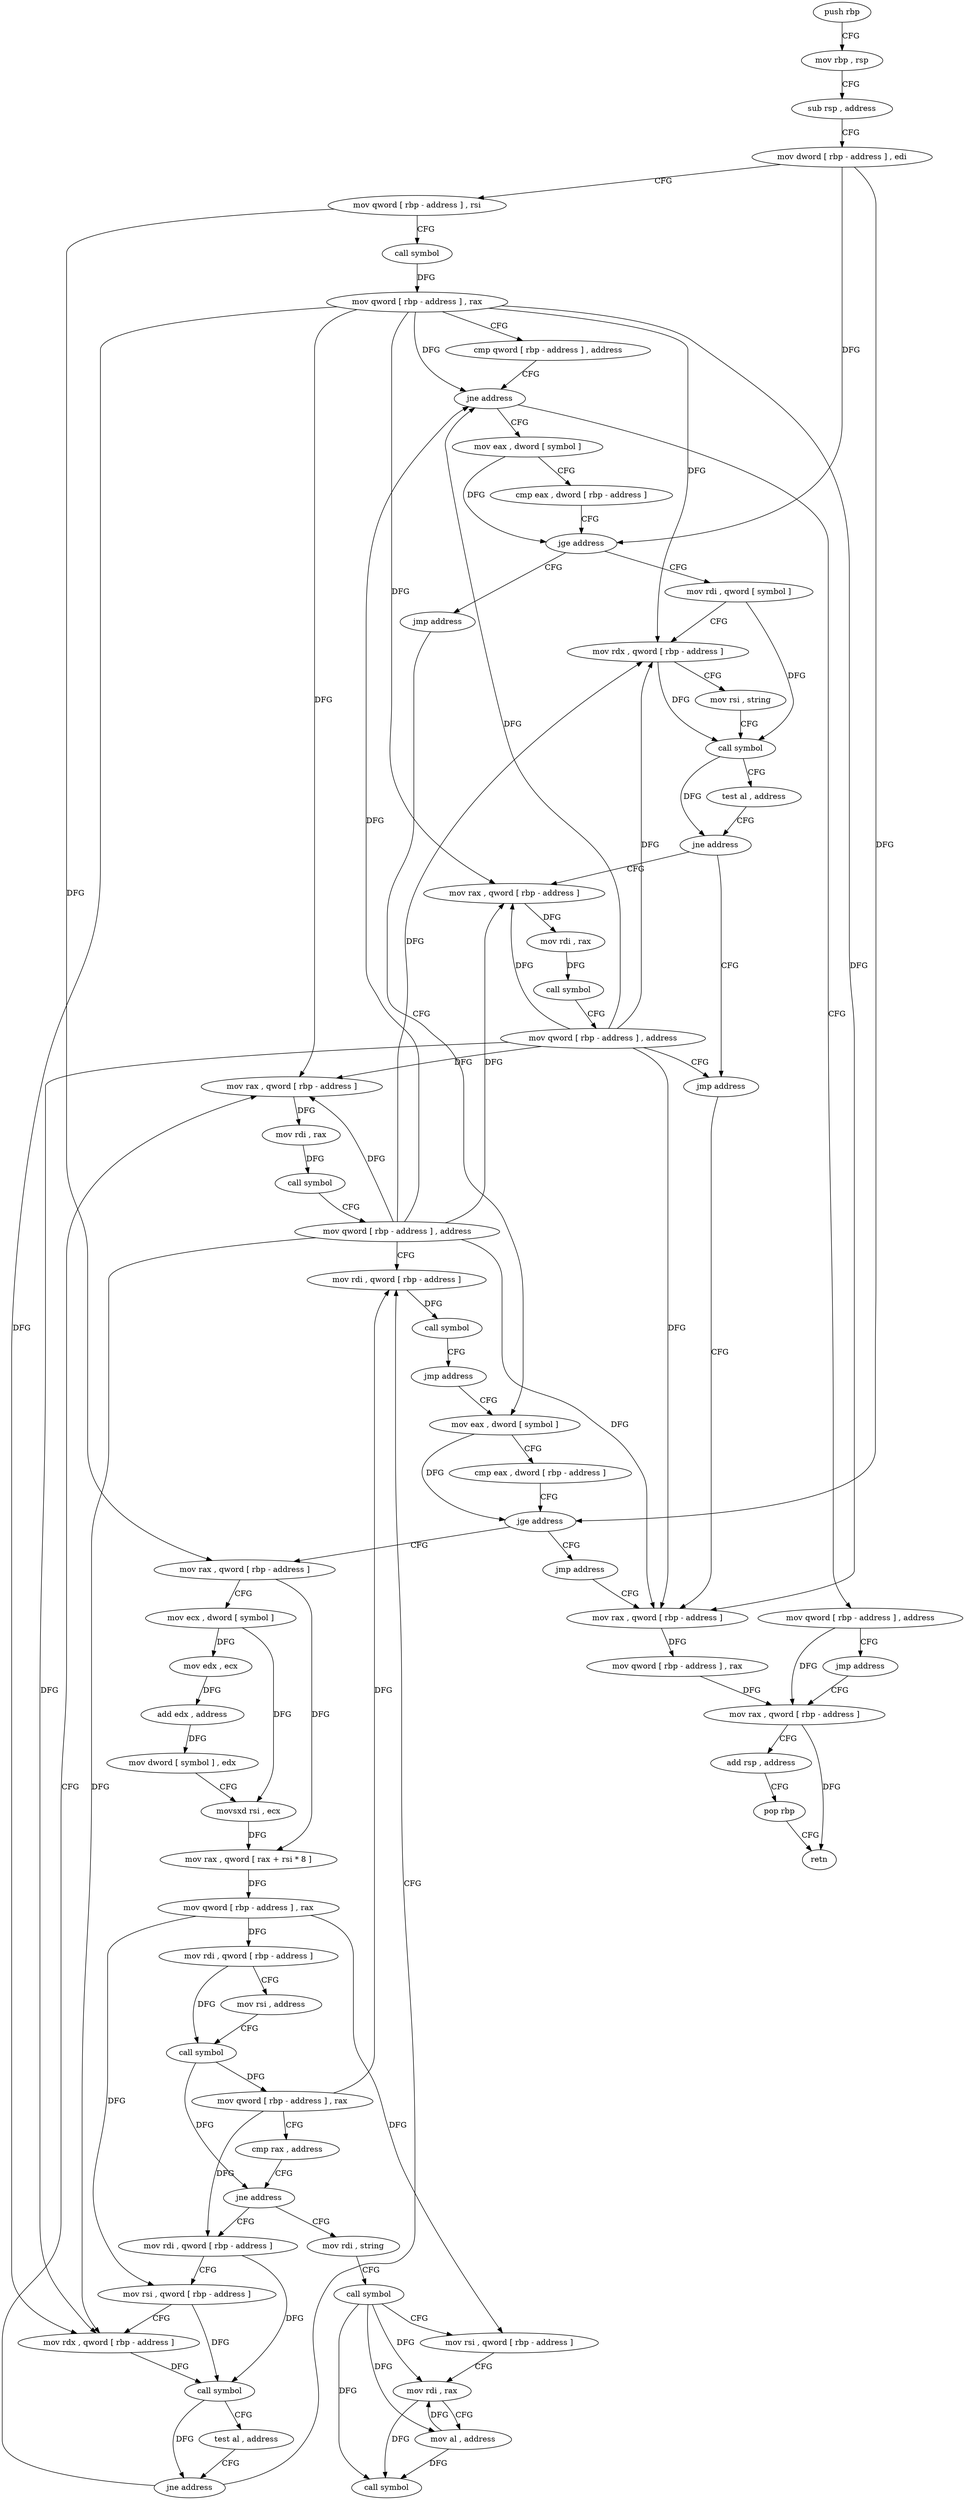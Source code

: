 digraph "func" {
"4215008" [label = "push rbp" ]
"4215009" [label = "mov rbp , rsp" ]
"4215012" [label = "sub rsp , address" ]
"4215016" [label = "mov dword [ rbp - address ] , edi" ]
"4215019" [label = "mov qword [ rbp - address ] , rsi" ]
"4215023" [label = "call symbol" ]
"4215028" [label = "mov qword [ rbp - address ] , rax" ]
"4215032" [label = "cmp qword [ rbp - address ] , address" ]
"4215037" [label = "jne address" ]
"4215056" [label = "mov eax , dword [ symbol ]" ]
"4215043" [label = "mov qword [ rbp - address ] , address" ]
"4215063" [label = "cmp eax , dword [ rbp - address ]" ]
"4215066" [label = "jge address" ]
"4215258" [label = "mov rdi , qword [ symbol ]" ]
"4215072" [label = "jmp address" ]
"4215051" [label = "jmp address" ]
"4215326" [label = "mov rax , qword [ rbp - address ]" ]
"4215266" [label = "mov rdx , qword [ rbp - address ]" ]
"4215270" [label = "mov rsi , string" ]
"4215280" [label = "call symbol" ]
"4215285" [label = "test al , address" ]
"4215287" [label = "jne address" ]
"4215313" [label = "jmp address" ]
"4215293" [label = "mov rax , qword [ rbp - address ]" ]
"4215077" [label = "mov eax , dword [ symbol ]" ]
"4215330" [label = "add rsp , address" ]
"4215334" [label = "pop rbp" ]
"4215335" [label = "retn" ]
"4215318" [label = "mov rax , qword [ rbp - address ]" ]
"4215297" [label = "mov rdi , rax" ]
"4215300" [label = "call symbol" ]
"4215305" [label = "mov qword [ rbp - address ] , address" ]
"4215084" [label = "cmp eax , dword [ rbp - address ]" ]
"4215087" [label = "jge address" ]
"4215253" [label = "jmp address" ]
"4215093" [label = "mov rax , qword [ rbp - address ]" ]
"4215322" [label = "mov qword [ rbp - address ] , rax" ]
"4215097" [label = "mov ecx , dword [ symbol ]" ]
"4215104" [label = "mov edx , ecx" ]
"4215106" [label = "add edx , address" ]
"4215109" [label = "mov dword [ symbol ] , edx" ]
"4215116" [label = "movsxd rsi , ecx" ]
"4215119" [label = "mov rax , qword [ rax + rsi * 8 ]" ]
"4215123" [label = "mov qword [ rbp - address ] , rax" ]
"4215127" [label = "mov rdi , qword [ rbp - address ]" ]
"4215131" [label = "mov rsi , address" ]
"4215141" [label = "call symbol" ]
"4215146" [label = "mov qword [ rbp - address ] , rax" ]
"4215150" [label = "cmp rax , address" ]
"4215154" [label = "jne address" ]
"4215194" [label = "mov rdi , qword [ rbp - address ]" ]
"4215160" [label = "mov rdi , string" ]
"4215198" [label = "mov rsi , qword [ rbp - address ]" ]
"4215202" [label = "mov rdx , qword [ rbp - address ]" ]
"4215206" [label = "call symbol" ]
"4215211" [label = "test al , address" ]
"4215213" [label = "jne address" ]
"4215239" [label = "mov rdi , qword [ rbp - address ]" ]
"4215219" [label = "mov rax , qword [ rbp - address ]" ]
"4215170" [label = "call symbol" ]
"4215175" [label = "mov rsi , qword [ rbp - address ]" ]
"4215179" [label = "mov rdi , rax" ]
"4215182" [label = "mov al , address" ]
"4215184" [label = "call symbol" ]
"4215243" [label = "call symbol" ]
"4215248" [label = "jmp address" ]
"4215223" [label = "mov rdi , rax" ]
"4215226" [label = "call symbol" ]
"4215231" [label = "mov qword [ rbp - address ] , address" ]
"4215008" -> "4215009" [ label = "CFG" ]
"4215009" -> "4215012" [ label = "CFG" ]
"4215012" -> "4215016" [ label = "CFG" ]
"4215016" -> "4215019" [ label = "CFG" ]
"4215016" -> "4215066" [ label = "DFG" ]
"4215016" -> "4215087" [ label = "DFG" ]
"4215019" -> "4215023" [ label = "CFG" ]
"4215019" -> "4215093" [ label = "DFG" ]
"4215023" -> "4215028" [ label = "DFG" ]
"4215028" -> "4215032" [ label = "CFG" ]
"4215028" -> "4215037" [ label = "DFG" ]
"4215028" -> "4215266" [ label = "DFG" ]
"4215028" -> "4215293" [ label = "DFG" ]
"4215028" -> "4215318" [ label = "DFG" ]
"4215028" -> "4215202" [ label = "DFG" ]
"4215028" -> "4215219" [ label = "DFG" ]
"4215032" -> "4215037" [ label = "CFG" ]
"4215037" -> "4215056" [ label = "CFG" ]
"4215037" -> "4215043" [ label = "CFG" ]
"4215056" -> "4215063" [ label = "CFG" ]
"4215056" -> "4215066" [ label = "DFG" ]
"4215043" -> "4215051" [ label = "CFG" ]
"4215043" -> "4215326" [ label = "DFG" ]
"4215063" -> "4215066" [ label = "CFG" ]
"4215066" -> "4215258" [ label = "CFG" ]
"4215066" -> "4215072" [ label = "CFG" ]
"4215258" -> "4215266" [ label = "CFG" ]
"4215258" -> "4215280" [ label = "DFG" ]
"4215072" -> "4215077" [ label = "CFG" ]
"4215051" -> "4215326" [ label = "CFG" ]
"4215326" -> "4215330" [ label = "CFG" ]
"4215326" -> "4215335" [ label = "DFG" ]
"4215266" -> "4215270" [ label = "CFG" ]
"4215266" -> "4215280" [ label = "DFG" ]
"4215270" -> "4215280" [ label = "CFG" ]
"4215280" -> "4215285" [ label = "CFG" ]
"4215280" -> "4215287" [ label = "DFG" ]
"4215285" -> "4215287" [ label = "CFG" ]
"4215287" -> "4215313" [ label = "CFG" ]
"4215287" -> "4215293" [ label = "CFG" ]
"4215313" -> "4215318" [ label = "CFG" ]
"4215293" -> "4215297" [ label = "DFG" ]
"4215077" -> "4215084" [ label = "CFG" ]
"4215077" -> "4215087" [ label = "DFG" ]
"4215330" -> "4215334" [ label = "CFG" ]
"4215334" -> "4215335" [ label = "CFG" ]
"4215318" -> "4215322" [ label = "DFG" ]
"4215297" -> "4215300" [ label = "DFG" ]
"4215300" -> "4215305" [ label = "CFG" ]
"4215305" -> "4215313" [ label = "CFG" ]
"4215305" -> "4215037" [ label = "DFG" ]
"4215305" -> "4215266" [ label = "DFG" ]
"4215305" -> "4215293" [ label = "DFG" ]
"4215305" -> "4215318" [ label = "DFG" ]
"4215305" -> "4215202" [ label = "DFG" ]
"4215305" -> "4215219" [ label = "DFG" ]
"4215084" -> "4215087" [ label = "CFG" ]
"4215087" -> "4215253" [ label = "CFG" ]
"4215087" -> "4215093" [ label = "CFG" ]
"4215253" -> "4215318" [ label = "CFG" ]
"4215093" -> "4215097" [ label = "CFG" ]
"4215093" -> "4215119" [ label = "DFG" ]
"4215322" -> "4215326" [ label = "DFG" ]
"4215097" -> "4215104" [ label = "DFG" ]
"4215097" -> "4215116" [ label = "DFG" ]
"4215104" -> "4215106" [ label = "DFG" ]
"4215106" -> "4215109" [ label = "DFG" ]
"4215109" -> "4215116" [ label = "CFG" ]
"4215116" -> "4215119" [ label = "DFG" ]
"4215119" -> "4215123" [ label = "DFG" ]
"4215123" -> "4215127" [ label = "DFG" ]
"4215123" -> "4215198" [ label = "DFG" ]
"4215123" -> "4215175" [ label = "DFG" ]
"4215127" -> "4215131" [ label = "CFG" ]
"4215127" -> "4215141" [ label = "DFG" ]
"4215131" -> "4215141" [ label = "CFG" ]
"4215141" -> "4215146" [ label = "DFG" ]
"4215141" -> "4215154" [ label = "DFG" ]
"4215146" -> "4215150" [ label = "CFG" ]
"4215146" -> "4215194" [ label = "DFG" ]
"4215146" -> "4215239" [ label = "DFG" ]
"4215150" -> "4215154" [ label = "CFG" ]
"4215154" -> "4215194" [ label = "CFG" ]
"4215154" -> "4215160" [ label = "CFG" ]
"4215194" -> "4215198" [ label = "CFG" ]
"4215194" -> "4215206" [ label = "DFG" ]
"4215160" -> "4215170" [ label = "CFG" ]
"4215198" -> "4215202" [ label = "CFG" ]
"4215198" -> "4215206" [ label = "DFG" ]
"4215202" -> "4215206" [ label = "DFG" ]
"4215206" -> "4215211" [ label = "CFG" ]
"4215206" -> "4215213" [ label = "DFG" ]
"4215211" -> "4215213" [ label = "CFG" ]
"4215213" -> "4215239" [ label = "CFG" ]
"4215213" -> "4215219" [ label = "CFG" ]
"4215239" -> "4215243" [ label = "DFG" ]
"4215219" -> "4215223" [ label = "DFG" ]
"4215170" -> "4215175" [ label = "CFG" ]
"4215170" -> "4215179" [ label = "DFG" ]
"4215170" -> "4215182" [ label = "DFG" ]
"4215170" -> "4215184" [ label = "DFG" ]
"4215175" -> "4215179" [ label = "CFG" ]
"4215179" -> "4215182" [ label = "CFG" ]
"4215179" -> "4215184" [ label = "DFG" ]
"4215182" -> "4215184" [ label = "DFG" ]
"4215182" -> "4215179" [ label = "DFG" ]
"4215243" -> "4215248" [ label = "CFG" ]
"4215248" -> "4215077" [ label = "CFG" ]
"4215223" -> "4215226" [ label = "DFG" ]
"4215226" -> "4215231" [ label = "CFG" ]
"4215231" -> "4215239" [ label = "CFG" ]
"4215231" -> "4215037" [ label = "DFG" ]
"4215231" -> "4215266" [ label = "DFG" ]
"4215231" -> "4215293" [ label = "DFG" ]
"4215231" -> "4215318" [ label = "DFG" ]
"4215231" -> "4215202" [ label = "DFG" ]
"4215231" -> "4215219" [ label = "DFG" ]
}
